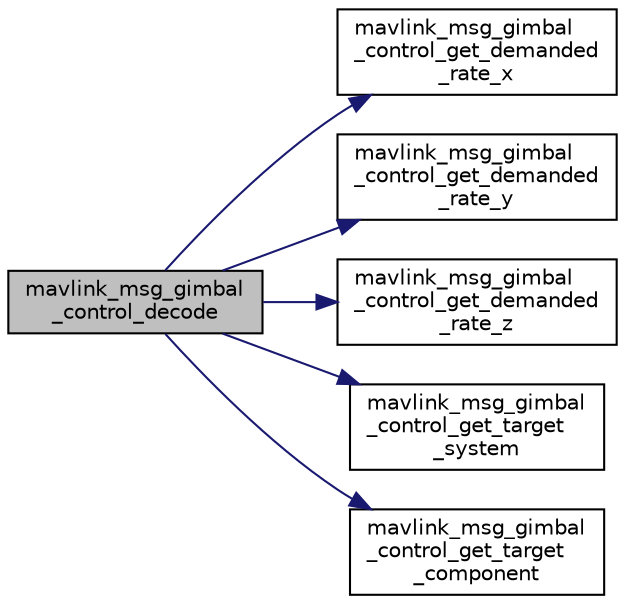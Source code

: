 digraph "mavlink_msg_gimbal_control_decode"
{
 // INTERACTIVE_SVG=YES
  edge [fontname="Helvetica",fontsize="10",labelfontname="Helvetica",labelfontsize="10"];
  node [fontname="Helvetica",fontsize="10",shape=record];
  rankdir="LR";
  Node1 [label="mavlink_msg_gimbal\l_control_decode",height=0.2,width=0.4,color="black", fillcolor="grey75", style="filled" fontcolor="black"];
  Node1 -> Node2 [color="midnightblue",fontsize="10",style="solid",fontname="Helvetica"];
  Node2 [label="mavlink_msg_gimbal\l_control_get_demanded\l_rate_x",height=0.2,width=0.4,color="black", fillcolor="white", style="filled",URL="$mavlink__msg__gimbal__control_8h.html#afa1576d99cda3fe9291ebaf815296cd4",tooltip="Get field demanded_rate_x from gimbal_control message. "];
  Node1 -> Node3 [color="midnightblue",fontsize="10",style="solid",fontname="Helvetica"];
  Node3 [label="mavlink_msg_gimbal\l_control_get_demanded\l_rate_y",height=0.2,width=0.4,color="black", fillcolor="white", style="filled",URL="$mavlink__msg__gimbal__control_8h.html#a97b62b016eeedaeca40b67a5a5611f00",tooltip="Get field demanded_rate_y from gimbal_control message. "];
  Node1 -> Node4 [color="midnightblue",fontsize="10",style="solid",fontname="Helvetica"];
  Node4 [label="mavlink_msg_gimbal\l_control_get_demanded\l_rate_z",height=0.2,width=0.4,color="black", fillcolor="white", style="filled",URL="$mavlink__msg__gimbal__control_8h.html#a57c1d5d237a0c1d5fe5c30dbcb332d38",tooltip="Get field demanded_rate_z from gimbal_control message. "];
  Node1 -> Node5 [color="midnightblue",fontsize="10",style="solid",fontname="Helvetica"];
  Node5 [label="mavlink_msg_gimbal\l_control_get_target\l_system",height=0.2,width=0.4,color="black", fillcolor="white", style="filled",URL="$mavlink__msg__gimbal__control_8h.html#a42874b6a45f8c2392bdc99e808b1ff2e",tooltip="Send a gimbal_control message. "];
  Node1 -> Node6 [color="midnightblue",fontsize="10",style="solid",fontname="Helvetica"];
  Node6 [label="mavlink_msg_gimbal\l_control_get_target\l_component",height=0.2,width=0.4,color="black", fillcolor="white", style="filled",URL="$mavlink__msg__gimbal__control_8h.html#a752e26e69a582e96194bb237c942ec2f",tooltip="Get field target_component from gimbal_control message. "];
}
